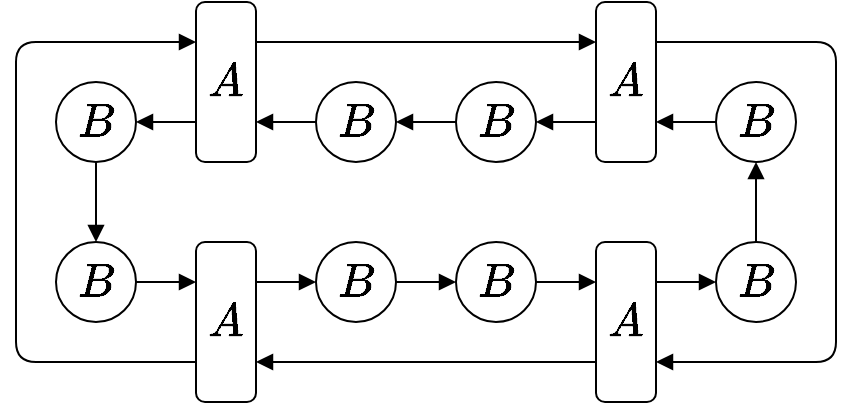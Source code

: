 <mxfile version="13.9.9" type="device"><diagram id="-JtDZA8KumwcZ7DPLYkq" name="Page-1"><mxGraphModel dx="479" dy="1471" grid="1" gridSize="10" guides="1" tooltips="1" connect="1" arrows="1" fold="1" page="1" pageScale="1" pageWidth="850" pageHeight="1100" math="1" shadow="0"><root><mxCell id="0"/><mxCell id="1" parent="0"/><mxCell id="4Tm5_kBuSu-CRDfDrmnj-54" style="edgeStyle=none;rounded=0;orthogonalLoop=1;jettySize=auto;html=1;exitX=0;exitY=0.75;exitDx=0;exitDy=0;entryX=1;entryY=0.5;entryDx=0;entryDy=0;endArrow=block;endFill=1;fontSize=20;" edge="1" parent="1" source="4Tm5_kBuSu-CRDfDrmnj-29" target="4Tm5_kBuSu-CRDfDrmnj-43"><mxGeometry relative="1" as="geometry"/></mxCell><mxCell id="4Tm5_kBuSu-CRDfDrmnj-56" style="edgeStyle=none;rounded=0;orthogonalLoop=1;jettySize=auto;html=1;exitX=1;exitY=0.25;exitDx=0;exitDy=0;entryX=0;entryY=0.25;entryDx=0;entryDy=0;endArrow=block;endFill=1;fontSize=20;" edge="1" parent="1" source="4Tm5_kBuSu-CRDfDrmnj-29" target="4Tm5_kBuSu-CRDfDrmnj-30"><mxGeometry relative="1" as="geometry"/></mxCell><mxCell id="4Tm5_kBuSu-CRDfDrmnj-29" value="$$A$$" style="rounded=1;whiteSpace=wrap;html=1;fontSize=20;" vertex="1" parent="1"><mxGeometry x="110" y="-1080" width="30" height="80" as="geometry"/></mxCell><mxCell id="4Tm5_kBuSu-CRDfDrmnj-51" style="edgeStyle=none;rounded=0;orthogonalLoop=1;jettySize=auto;html=1;exitX=0;exitY=0.75;exitDx=0;exitDy=0;entryX=1;entryY=0.5;entryDx=0;entryDy=0;endArrow=block;endFill=1;fontSize=20;" edge="1" parent="1" source="4Tm5_kBuSu-CRDfDrmnj-30" target="4Tm5_kBuSu-CRDfDrmnj-39"><mxGeometry relative="1" as="geometry"/></mxCell><mxCell id="4Tm5_kBuSu-CRDfDrmnj-57" style="edgeStyle=none;rounded=1;orthogonalLoop=1;jettySize=auto;html=1;exitX=1;exitY=0.25;exitDx=0;exitDy=0;entryX=1;entryY=0.75;entryDx=0;entryDy=0;endArrow=block;endFill=1;fontSize=20;" edge="1" parent="1" source="4Tm5_kBuSu-CRDfDrmnj-30" target="4Tm5_kBuSu-CRDfDrmnj-32"><mxGeometry relative="1" as="geometry"><Array as="points"><mxPoint x="430" y="-1060"/><mxPoint x="430" y="-900"/></Array></mxGeometry></mxCell><mxCell id="4Tm5_kBuSu-CRDfDrmnj-30" value="$$A$$" style="rounded=1;whiteSpace=wrap;html=1;fontSize=20;" vertex="1" parent="1"><mxGeometry x="310" y="-1080" width="30" height="80" as="geometry"/></mxCell><mxCell id="4Tm5_kBuSu-CRDfDrmnj-45" style="edgeStyle=none;rounded=0;orthogonalLoop=1;jettySize=auto;html=1;exitX=1;exitY=0.25;exitDx=0;exitDy=0;entryX=0;entryY=0.5;entryDx=0;entryDy=0;endArrow=block;endFill=1;fontSize=20;" edge="1" parent="1" source="4Tm5_kBuSu-CRDfDrmnj-31" target="4Tm5_kBuSu-CRDfDrmnj-33"><mxGeometry relative="1" as="geometry"/></mxCell><mxCell id="4Tm5_kBuSu-CRDfDrmnj-59" style="edgeStyle=none;rounded=1;orthogonalLoop=1;jettySize=auto;html=1;exitX=0;exitY=0.75;exitDx=0;exitDy=0;entryX=0;entryY=0.25;entryDx=0;entryDy=0;endArrow=block;endFill=1;fontSize=20;" edge="1" parent="1" source="4Tm5_kBuSu-CRDfDrmnj-31" target="4Tm5_kBuSu-CRDfDrmnj-29"><mxGeometry relative="1" as="geometry"><Array as="points"><mxPoint x="20" y="-900"/><mxPoint x="20" y="-1060"/></Array></mxGeometry></mxCell><mxCell id="4Tm5_kBuSu-CRDfDrmnj-31" value="$$A$$" style="rounded=1;whiteSpace=wrap;html=1;fontSize=20;" vertex="1" parent="1"><mxGeometry x="110" y="-960" width="30" height="80" as="geometry"/></mxCell><mxCell id="4Tm5_kBuSu-CRDfDrmnj-48" style="edgeStyle=none;rounded=0;orthogonalLoop=1;jettySize=auto;html=1;exitX=1;exitY=0.25;exitDx=0;exitDy=0;entryX=0;entryY=0.5;entryDx=0;entryDy=0;endArrow=block;endFill=1;fontSize=20;" edge="1" parent="1" source="4Tm5_kBuSu-CRDfDrmnj-32" target="4Tm5_kBuSu-CRDfDrmnj-35"><mxGeometry relative="1" as="geometry"/></mxCell><mxCell id="4Tm5_kBuSu-CRDfDrmnj-58" style="edgeStyle=none;rounded=0;orthogonalLoop=1;jettySize=auto;html=1;exitX=0;exitY=0.75;exitDx=0;exitDy=0;entryX=1;entryY=0.75;entryDx=0;entryDy=0;endArrow=block;endFill=1;fontSize=20;" edge="1" parent="1" source="4Tm5_kBuSu-CRDfDrmnj-32" target="4Tm5_kBuSu-CRDfDrmnj-31"><mxGeometry relative="1" as="geometry"/></mxCell><mxCell id="4Tm5_kBuSu-CRDfDrmnj-32" value="$$A$$" style="rounded=1;whiteSpace=wrap;html=1;fontSize=20;" vertex="1" parent="1"><mxGeometry x="310" y="-960" width="30" height="80" as="geometry"/></mxCell><mxCell id="4Tm5_kBuSu-CRDfDrmnj-46" style="edgeStyle=none;rounded=0;orthogonalLoop=1;jettySize=auto;html=1;exitX=1;exitY=0.5;exitDx=0;exitDy=0;entryX=0;entryY=0.5;entryDx=0;entryDy=0;endArrow=block;endFill=1;fontSize=20;" edge="1" parent="1" source="4Tm5_kBuSu-CRDfDrmnj-33" target="4Tm5_kBuSu-CRDfDrmnj-34"><mxGeometry relative="1" as="geometry"/></mxCell><mxCell id="4Tm5_kBuSu-CRDfDrmnj-33" value="$$B$$" style="ellipse;whiteSpace=wrap;html=1;aspect=fixed;fontSize=20;" vertex="1" parent="1"><mxGeometry x="170" y="-960" width="40" height="40" as="geometry"/></mxCell><mxCell id="4Tm5_kBuSu-CRDfDrmnj-47" style="edgeStyle=none;rounded=0;orthogonalLoop=1;jettySize=auto;html=1;exitX=1;exitY=0.5;exitDx=0;exitDy=0;entryX=0;entryY=0.25;entryDx=0;entryDy=0;endArrow=block;endFill=1;fontSize=20;" edge="1" parent="1" source="4Tm5_kBuSu-CRDfDrmnj-34" target="4Tm5_kBuSu-CRDfDrmnj-32"><mxGeometry relative="1" as="geometry"/></mxCell><mxCell id="4Tm5_kBuSu-CRDfDrmnj-34" value="$$B$$" style="ellipse;whiteSpace=wrap;html=1;aspect=fixed;fontSize=20;" vertex="1" parent="1"><mxGeometry x="240" y="-960" width="40" height="40" as="geometry"/></mxCell><mxCell id="4Tm5_kBuSu-CRDfDrmnj-49" style="edgeStyle=none;rounded=0;orthogonalLoop=1;jettySize=auto;html=1;exitX=0.5;exitY=0;exitDx=0;exitDy=0;entryX=0.5;entryY=1;entryDx=0;entryDy=0;endArrow=block;endFill=1;fontSize=20;" edge="1" parent="1" source="4Tm5_kBuSu-CRDfDrmnj-35" target="4Tm5_kBuSu-CRDfDrmnj-36"><mxGeometry relative="1" as="geometry"/></mxCell><mxCell id="4Tm5_kBuSu-CRDfDrmnj-35" value="$$B$$" style="ellipse;whiteSpace=wrap;html=1;aspect=fixed;fontSize=20;" vertex="1" parent="1"><mxGeometry x="370" y="-960" width="40" height="40" as="geometry"/></mxCell><mxCell id="4Tm5_kBuSu-CRDfDrmnj-50" style="edgeStyle=none;rounded=0;orthogonalLoop=1;jettySize=auto;html=1;exitX=0;exitY=0.5;exitDx=0;exitDy=0;entryX=1;entryY=0.75;entryDx=0;entryDy=0;endArrow=block;endFill=1;fontSize=20;" edge="1" parent="1" source="4Tm5_kBuSu-CRDfDrmnj-36" target="4Tm5_kBuSu-CRDfDrmnj-30"><mxGeometry relative="1" as="geometry"/></mxCell><mxCell id="4Tm5_kBuSu-CRDfDrmnj-36" value="$$B$$" style="ellipse;whiteSpace=wrap;html=1;aspect=fixed;fontSize=20;" vertex="1" parent="1"><mxGeometry x="370" y="-1040" width="40" height="40" as="geometry"/></mxCell><mxCell id="4Tm5_kBuSu-CRDfDrmnj-53" style="edgeStyle=none;rounded=0;orthogonalLoop=1;jettySize=auto;html=1;exitX=0;exitY=0.5;exitDx=0;exitDy=0;entryX=1;entryY=0.75;entryDx=0;entryDy=0;endArrow=block;endFill=1;fontSize=20;" edge="1" parent="1" source="4Tm5_kBuSu-CRDfDrmnj-38" target="4Tm5_kBuSu-CRDfDrmnj-29"><mxGeometry relative="1" as="geometry"/></mxCell><mxCell id="4Tm5_kBuSu-CRDfDrmnj-38" value="$$B$$" style="ellipse;whiteSpace=wrap;html=1;aspect=fixed;fontSize=20;" vertex="1" parent="1"><mxGeometry x="170" y="-1040" width="40" height="40" as="geometry"/></mxCell><mxCell id="4Tm5_kBuSu-CRDfDrmnj-52" style="edgeStyle=none;rounded=0;orthogonalLoop=1;jettySize=auto;html=1;exitX=0;exitY=0.5;exitDx=0;exitDy=0;entryX=1;entryY=0.5;entryDx=0;entryDy=0;endArrow=block;endFill=1;fontSize=20;" edge="1" parent="1" source="4Tm5_kBuSu-CRDfDrmnj-39" target="4Tm5_kBuSu-CRDfDrmnj-38"><mxGeometry relative="1" as="geometry"/></mxCell><mxCell id="4Tm5_kBuSu-CRDfDrmnj-39" value="$$B$$" style="ellipse;whiteSpace=wrap;html=1;aspect=fixed;fontSize=20;" vertex="1" parent="1"><mxGeometry x="240" y="-1040" width="40" height="40" as="geometry"/></mxCell><mxCell id="4Tm5_kBuSu-CRDfDrmnj-44" style="edgeStyle=none;rounded=0;orthogonalLoop=1;jettySize=auto;html=1;exitX=1;exitY=0.5;exitDx=0;exitDy=0;entryX=0;entryY=0.25;entryDx=0;entryDy=0;fontSize=20;endArrow=block;endFill=1;" edge="1" parent="1" source="4Tm5_kBuSu-CRDfDrmnj-42" target="4Tm5_kBuSu-CRDfDrmnj-31"><mxGeometry relative="1" as="geometry"/></mxCell><mxCell id="4Tm5_kBuSu-CRDfDrmnj-42" value="$$B$$" style="ellipse;whiteSpace=wrap;html=1;aspect=fixed;fontSize=20;" vertex="1" parent="1"><mxGeometry x="40" y="-960" width="40" height="40" as="geometry"/></mxCell><mxCell id="4Tm5_kBuSu-CRDfDrmnj-55" style="edgeStyle=none;rounded=0;orthogonalLoop=1;jettySize=auto;html=1;exitX=0.5;exitY=1;exitDx=0;exitDy=0;entryX=0.5;entryY=0;entryDx=0;entryDy=0;endArrow=block;endFill=1;fontSize=20;" edge="1" parent="1" source="4Tm5_kBuSu-CRDfDrmnj-43" target="4Tm5_kBuSu-CRDfDrmnj-42"><mxGeometry relative="1" as="geometry"/></mxCell><mxCell id="4Tm5_kBuSu-CRDfDrmnj-43" value="$$B$$" style="ellipse;whiteSpace=wrap;html=1;aspect=fixed;fontSize=20;" vertex="1" parent="1"><mxGeometry x="40" y="-1040" width="40" height="40" as="geometry"/></mxCell></root></mxGraphModel></diagram></mxfile>